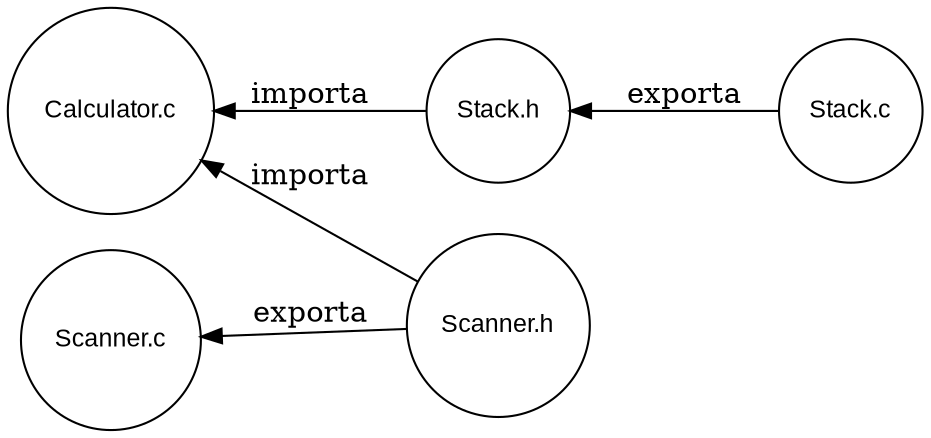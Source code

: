 digraph dependencias {
  rankdir=RL;
  
  node [shape=circle,fontname="Arial", fontsize=12]
  
    Cal[label="Calculator.c"];
    Stackh[label="Stack.h"];
    Stackc[label="Stack.c"];
    Scanh[label="Scanner.h"];
    Scanc[label="Scanner.c"];
    Stackh -> Cal[label="importa"]
    Scanh -> Cal[label="importa"]
    Scanh -> Scanc[label="exporta"]
    Stackc -> Stackh[label="exporta"]
    
}